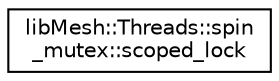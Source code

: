 digraph "类继承关系图"
{
 // INTERACTIVE_SVG=YES
  edge [fontname="Helvetica",fontsize="10",labelfontname="Helvetica",labelfontsize="10"];
  node [fontname="Helvetica",fontsize="10",shape=record];
  rankdir="LR";
  Node1 [label="libMesh::Threads::spin\l_mutex::scoped_lock",height=0.2,width=0.4,color="black", fillcolor="white", style="filled",URL="$classlibMesh_1_1Threads_1_1spin__mutex_1_1scoped__lock.html"];
}

